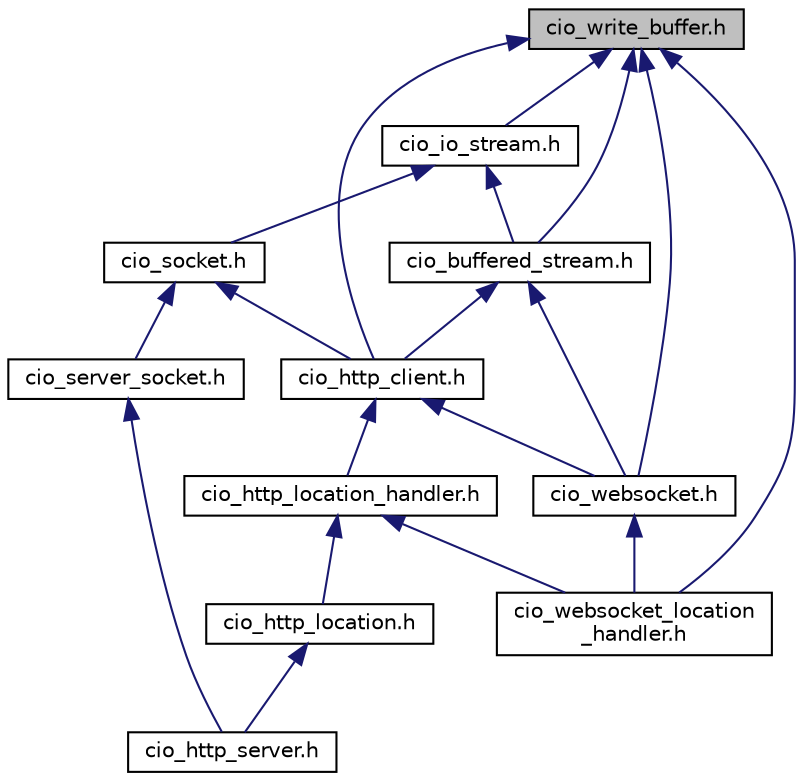 digraph "cio_write_buffer.h"
{
  edge [fontname="Helvetica",fontsize="10",labelfontname="Helvetica",labelfontsize="10"];
  node [fontname="Helvetica",fontsize="10",shape=record];
  Node4 [label="cio_write_buffer.h",height=0.2,width=0.4,color="black", fillcolor="grey75", style="filled", fontcolor="black"];
  Node4 -> Node5 [dir="back",color="midnightblue",fontsize="10",style="solid",fontname="Helvetica"];
  Node5 [label="cio_io_stream.h",height=0.2,width=0.4,color="black", fillcolor="white", style="filled",URL="$cio__io__stream_8h.html",tooltip="This file contains the definitions all users of a cio_io_stream need to know. "];
  Node5 -> Node6 [dir="back",color="midnightblue",fontsize="10",style="solid",fontname="Helvetica"];
  Node6 [label="cio_buffered_stream.h",height=0.2,width=0.4,color="black", fillcolor="white", style="filled",URL="$cio__buffered__stream_8h.html",tooltip="Provides efficient reading and writing from or to an cio_io_stream. "];
  Node6 -> Node7 [dir="back",color="midnightblue",fontsize="10",style="solid",fontname="Helvetica"];
  Node7 [label="cio_http_client.h",height=0.2,width=0.4,color="black", fillcolor="white", style="filled",URL="$cio__http__client_8h.html",tooltip="The interface to an HTTP client connection. "];
  Node7 -> Node8 [dir="back",color="midnightblue",fontsize="10",style="solid",fontname="Helvetica"];
  Node8 [label="cio_http_location_handler.h",height=0.2,width=0.4,color="black", fillcolor="white", style="filled",URL="$cio__http__location__handler_8h.html",tooltip="Generic interface to write user specific HTTP handlers. "];
  Node8 -> Node9 [dir="back",color="midnightblue",fontsize="10",style="solid",fontname="Helvetica"];
  Node9 [label="cio_http_location.h",height=0.2,width=0.4,color="black", fillcolor="white", style="filled",URL="$cio__http__location_8h.html",tooltip="This file contains the declarations for initializing an location in an HTTP server. "];
  Node9 -> Node10 [dir="back",color="midnightblue",fontsize="10",style="solid",fontname="Helvetica"];
  Node10 [label="cio_http_server.h",height=0.2,width=0.4,color="black", fillcolor="white", style="filled",URL="$cio__http__server_8h.html",tooltip="This file contains the declarations you need to know if you want to implement an HTTP server..."];
  Node8 -> Node11 [dir="back",color="midnightblue",fontsize="10",style="solid",fontname="Helvetica"];
  Node11 [label="cio_websocket_location\l_handler.h",height=0.2,width=0.4,color="black", fillcolor="white", style="filled",URL="$cio__websocket__location__handler_8h.html"];
  Node7 -> Node12 [dir="back",color="midnightblue",fontsize="10",style="solid",fontname="Helvetica"];
  Node12 [label="cio_websocket.h",height=0.2,width=0.4,color="black", fillcolor="white", style="filled",URL="$cio__websocket_8h.html",tooltip="This file contains the declarations all users of a cio_websocket need to know. "];
  Node12 -> Node11 [dir="back",color="midnightblue",fontsize="10",style="solid",fontname="Helvetica"];
  Node6 -> Node12 [dir="back",color="midnightblue",fontsize="10",style="solid",fontname="Helvetica"];
  Node5 -> Node13 [dir="back",color="midnightblue",fontsize="10",style="solid",fontname="Helvetica"];
  Node13 [label="cio_socket.h",height=0.2,width=0.4,color="black", fillcolor="white", style="filled",URL="$cio__socket_8h.html",tooltip="This file contains the interface of a socket. "];
  Node13 -> Node7 [dir="back",color="midnightblue",fontsize="10",style="solid",fontname="Helvetica"];
  Node13 -> Node14 [dir="back",color="midnightblue",fontsize="10",style="solid",fontname="Helvetica"];
  Node14 [label="cio_server_socket.h",height=0.2,width=0.4,color="black", fillcolor="white", style="filled",URL="$cio__server__socket_8h.html",tooltip="This file contains the interface of a server socket. "];
  Node14 -> Node10 [dir="back",color="midnightblue",fontsize="10",style="solid",fontname="Helvetica"];
  Node4 -> Node6 [dir="back",color="midnightblue",fontsize="10",style="solid",fontname="Helvetica"];
  Node4 -> Node7 [dir="back",color="midnightblue",fontsize="10",style="solid",fontname="Helvetica"];
  Node4 -> Node12 [dir="back",color="midnightblue",fontsize="10",style="solid",fontname="Helvetica"];
  Node4 -> Node11 [dir="back",color="midnightblue",fontsize="10",style="solid",fontname="Helvetica"];
}
